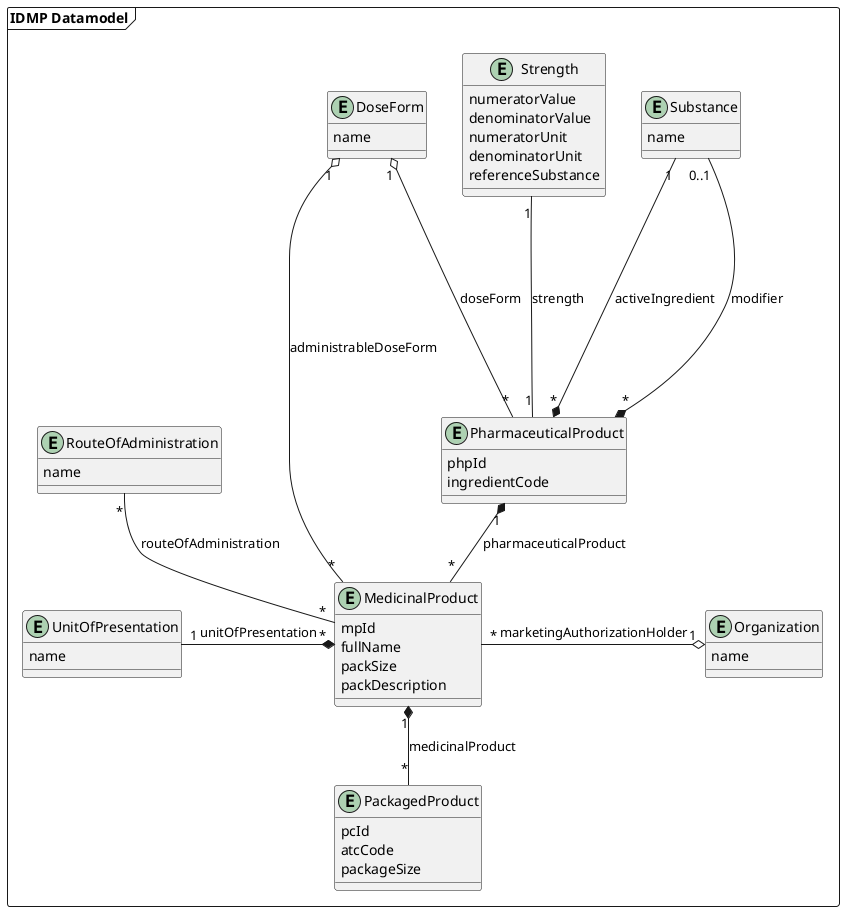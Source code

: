 @startuml
'https://plantuml.com/class-diagram

package "IDMP Datamodel" as idmpDatamodel <<frame>> {
    entity RouteOfAdministration {
        name
    }

    entity UnitOfPresentation {
        name
    }

    together {
        entity DoseForm {
            name
        }

        entity Strength {
            numeratorValue
            denominatorValue
            numeratorUnit
            denominatorUnit
            referenceSubstance
        }

        entity Substance {
            name
        }
    }

    entity PharmaceuticalProduct {
        phpId
        ingredientCode
    }

    entity MedicinalProduct {
        mpId
        fullName
        packSize
        packDescription
    }

    entity PackagedProduct {
        pcId
        atcCode
        packageSize
    }

    entity Organization {
        name
    }

    Substance "1" ----* "*" PharmaceuticalProduct : activeIngredient
    Substance "0..1" ----* "*" PharmaceuticalProduct : modifier
    DoseForm "1" o-- "*" PharmaceuticalProduct : doseForm
    Strength "1" -- "1" PharmaceuticalProduct : strength

    PharmaceuticalProduct "1" *-- "*" MedicinalProduct : pharmaceuticalProduct

    MedicinalProduct "1" *-- "*" PackagedProduct : medicinalProduct
    MedicinalProduct "*" --o "1" DoseForm : administrableDoseForm
    RouteOfAdministration "*" - "*" MedicinalProduct : routeOfAdministration
    UnitOfPresentation "1" -* "*" MedicinalProduct : unitOfPresentation

    MedicinalProduct "*" -o "1" Organization : marketingAuthorizationHolder

    RouteOfAdministration -[hidden]-> UnitOfPresentation
}
@enduml